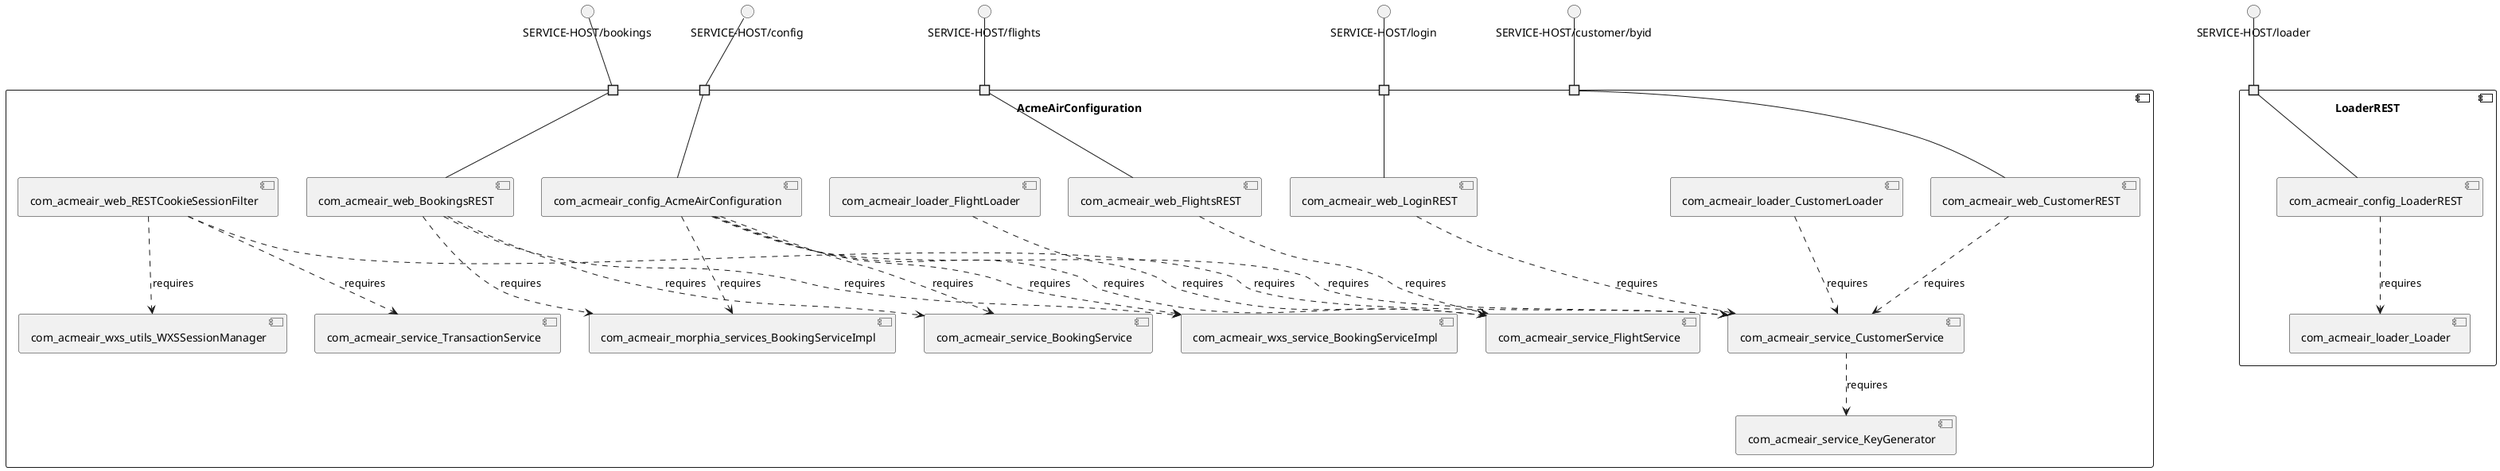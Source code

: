 @startuml
skinparam fixCircleLabelOverlapping true
component "AcmeAirConfiguration\n\n\n\n\n\n" {
[com_acmeair_service_KeyGenerator]
[com_acmeair_morphia_services_BookingServiceImpl]
[com_acmeair_loader_FlightLoader]
[com_acmeair_service_FlightService]
[com_acmeair_service_TransactionService]
[com_acmeair_loader_CustomerLoader]
[com_acmeair_wxs_service_BookingServiceImpl]
[com_acmeair_web_BookingsREST]
[com_acmeair_wxs_utils_WXSSessionManager]
[com_acmeair_web_CustomerREST]
[com_acmeair_web_LoginREST]
[com_acmeair_config_AcmeAirConfiguration]
[com_acmeair_web_FlightsREST]
[com_acmeair_service_CustomerService]
[com_acmeair_service_BookingService]
[com_acmeair_web_RESTCookieSessionFilter]
portin " " as AcmeAirConfiguration.requires.SERVICE_HOST_flights
portin " " as AcmeAirConfiguration.requires.SERVICE_HOST_bookings
portin " " as AcmeAirConfiguration.requires.SERVICE_HOST_config
portin " " as AcmeAirConfiguration.requires.SERVICE_HOST_login
portin " " as AcmeAirConfiguration.requires.SERVICE_HOST_customer_byid
[com_acmeair_loader_FlightLoader]..>[com_acmeair_service_FlightService] : requires
[com_acmeair_config_AcmeAirConfiguration]..>[com_acmeair_service_FlightService] : requires
[com_acmeair_web_FlightsREST]..>[com_acmeair_service_FlightService] : requires
[com_acmeair_service_CustomerService]..>[com_acmeair_service_KeyGenerator] : requires
[com_acmeair_web_BookingsREST]..>[com_acmeair_morphia_services_BookingServiceImpl] : requires
[com_acmeair_web_BookingsREST]..>[com_acmeair_wxs_service_BookingServiceImpl] : requires
[com_acmeair_web_BookingsREST]..>[com_acmeair_service_BookingService] : requires
[com_acmeair_config_AcmeAirConfiguration]..>[com_acmeair_morphia_services_BookingServiceImpl] : requires
[com_acmeair_config_AcmeAirConfiguration]..>[com_acmeair_wxs_service_BookingServiceImpl] : requires
[com_acmeair_config_AcmeAirConfiguration]..>[com_acmeair_service_BookingService] : requires
[com_acmeair_loader_CustomerLoader]..>[com_acmeair_service_CustomerService] : requires
[com_acmeair_web_CustomerREST]..>[com_acmeair_service_CustomerService] : requires
[com_acmeair_web_LoginREST]..>[com_acmeair_service_CustomerService] : requires
[com_acmeair_config_AcmeAirConfiguration]..>[com_acmeair_service_CustomerService] : requires
[com_acmeair_web_RESTCookieSessionFilter]..>[com_acmeair_service_CustomerService] : requires
[com_acmeair_web_RESTCookieSessionFilter]..>[com_acmeair_service_TransactionService] : requires
[com_acmeair_web_RESTCookieSessionFilter]..>[com_acmeair_wxs_utils_WXSSessionManager] : requires
"AcmeAirConfiguration.requires.SERVICE_HOST_bookings"--[com_acmeair_web_BookingsREST]
"AcmeAirConfiguration.requires.SERVICE_HOST_flights"--[com_acmeair_web_FlightsREST]
"AcmeAirConfiguration.requires.SERVICE_HOST_config"--[com_acmeair_config_AcmeAirConfiguration]
"AcmeAirConfiguration.requires.SERVICE_HOST_login"--[com_acmeair_web_LoginREST]
"AcmeAirConfiguration.requires.SERVICE_HOST_customer_byid"--[com_acmeair_web_CustomerREST]
}
interface "SERVICE-HOST/bookings" as interface.SERVICE_HOST_bookings
interface.SERVICE_HOST_bookings--"AcmeAirConfiguration.requires.SERVICE_HOST_bookings"
interface "SERVICE-HOST/flights" as interface.SERVICE_HOST_flights
interface.SERVICE_HOST_flights--"AcmeAirConfiguration.requires.SERVICE_HOST_flights"
interface "SERVICE-HOST/config" as interface.SERVICE_HOST_config
interface.SERVICE_HOST_config--"AcmeAirConfiguration.requires.SERVICE_HOST_config"
interface "SERVICE-HOST/login" as interface.SERVICE_HOST_login
interface.SERVICE_HOST_login--"AcmeAirConfiguration.requires.SERVICE_HOST_login"
interface "SERVICE-HOST/customer/byid" as interface.SERVICE_HOST_customer_byid
interface.SERVICE_HOST_customer_byid--"AcmeAirConfiguration.requires.SERVICE_HOST_customer_byid"
component "LoaderREST\n\n\n\n\n\n" {
[com_acmeair_loader_Loader]
[com_acmeair_config_LoaderREST]
portin " " as LoaderREST.requires.SERVICE_HOST_loader
[com_acmeair_config_LoaderREST]..>[com_acmeair_loader_Loader] : requires
"LoaderREST.requires.SERVICE_HOST_loader"--[com_acmeair_config_LoaderREST]
}
interface "SERVICE-HOST/loader" as interface.SERVICE_HOST_loader
interface.SERVICE_HOST_loader--"LoaderREST.requires.SERVICE_HOST_loader"

@enduml
